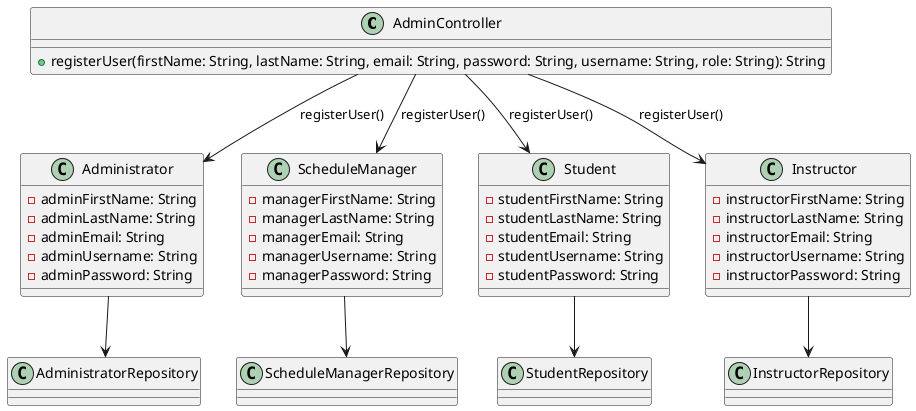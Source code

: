 @startuml

class AdminController{
  + registerUser(firstName: String, lastName: String, email: String, password: String, username: String, role: String): String
}

class Administrator {
  - adminFirstName: String
  - adminLastName: String
  - adminEmail: String
  - adminUsername: String
  - adminPassword: String
}

class ScheduleManager {
  - managerFirstName: String
  - managerLastName: String
  - managerEmail: String
  - managerUsername: String
  - managerPassword: String
}

class Student {
  - studentFirstName: String
  - studentLastName: String
  - studentEmail: String
  - studentUsername: String
  - studentPassword: String
}

class Instructor {
  - instructorFirstName: String
  - instructorLastName: String
  - instructorEmail: String
  - instructorUsername: String
  - instructorPassword: String
}

AdminController--> Administrator: registerUser()
AdminController--> ScheduleManager: registerUser()
AdminController--> Student: registerUser()
AdminController--> Instructor: registerUser()

Administrator--> AdministratorRepository
ScheduleManager --> ScheduleManagerRepository
Student --> StudentRepository
Instructor--> InstructorRepository
@enduml

